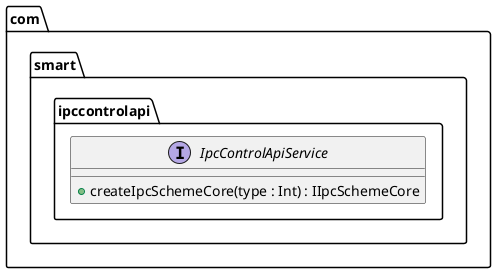 @startuml
'https://plantuml.com/class-diagram

package com.smart.ipccontrolapi {

 interface IpcControlApiService {

  + createIpcSchemeCore(type : Int) : IIpcSchemeCore
 }
}

@enduml